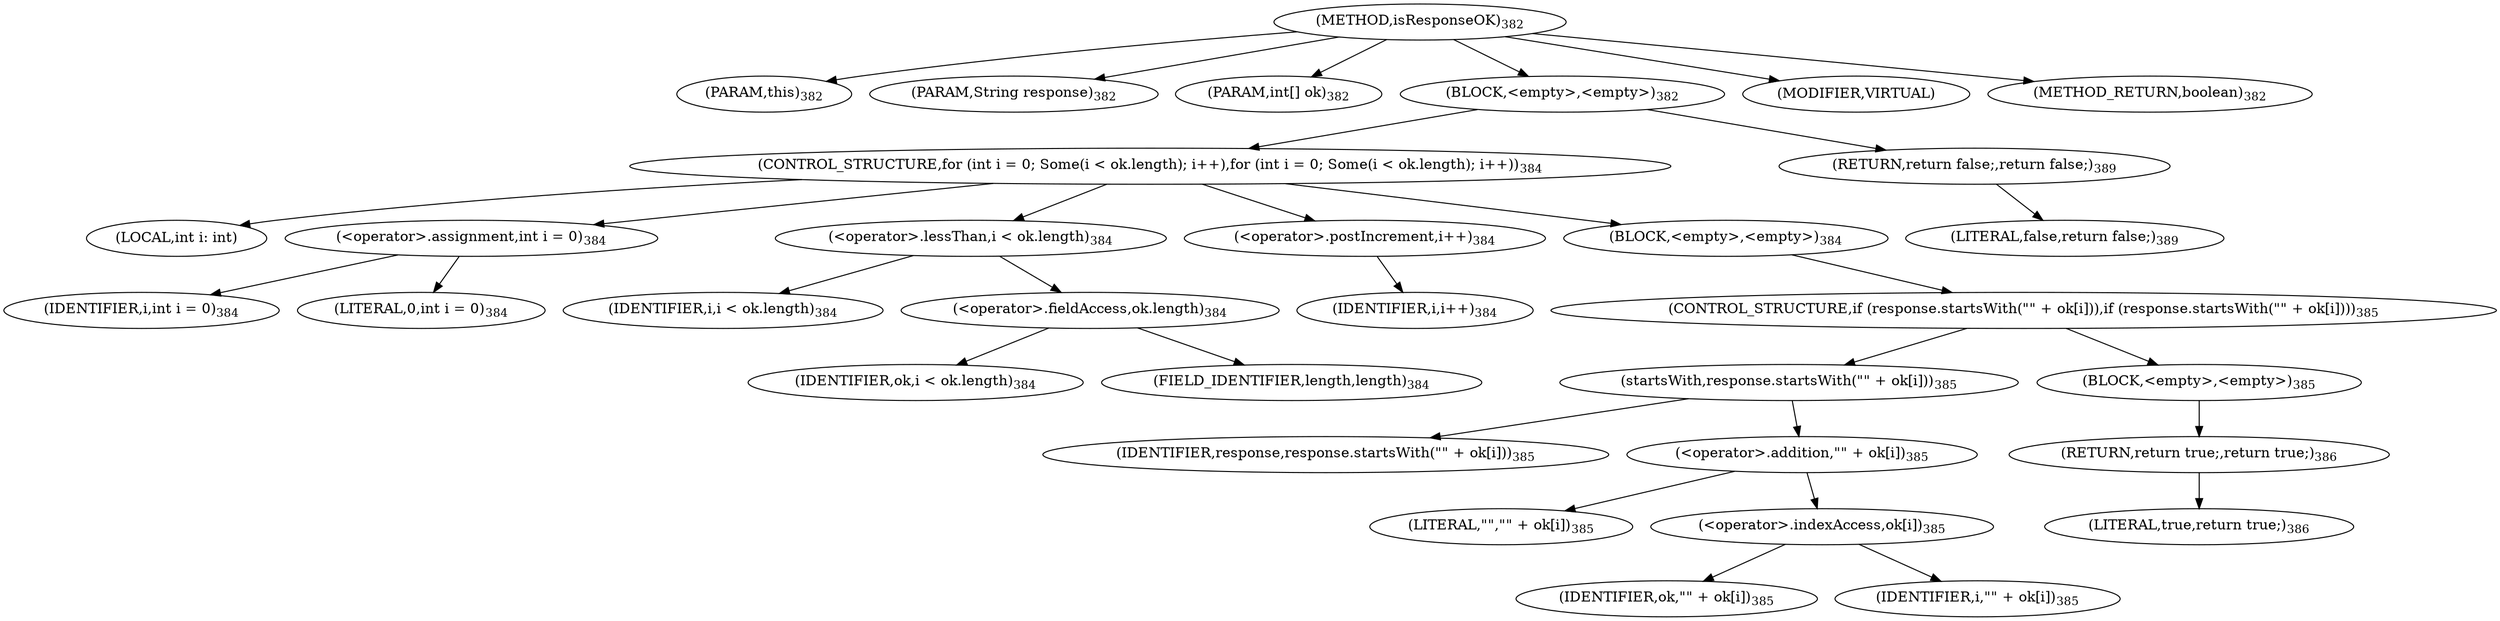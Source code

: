 digraph "isResponseOK" {  
"761" [label = <(METHOD,isResponseOK)<SUB>382</SUB>> ]
"762" [label = <(PARAM,this)<SUB>382</SUB>> ]
"763" [label = <(PARAM,String response)<SUB>382</SUB>> ]
"764" [label = <(PARAM,int[] ok)<SUB>382</SUB>> ]
"765" [label = <(BLOCK,&lt;empty&gt;,&lt;empty&gt;)<SUB>382</SUB>> ]
"766" [label = <(CONTROL_STRUCTURE,for (int i = 0; Some(i &lt; ok.length); i++),for (int i = 0; Some(i &lt; ok.length); i++))<SUB>384</SUB>> ]
"767" [label = <(LOCAL,int i: int)> ]
"768" [label = <(&lt;operator&gt;.assignment,int i = 0)<SUB>384</SUB>> ]
"769" [label = <(IDENTIFIER,i,int i = 0)<SUB>384</SUB>> ]
"770" [label = <(LITERAL,0,int i = 0)<SUB>384</SUB>> ]
"771" [label = <(&lt;operator&gt;.lessThan,i &lt; ok.length)<SUB>384</SUB>> ]
"772" [label = <(IDENTIFIER,i,i &lt; ok.length)<SUB>384</SUB>> ]
"773" [label = <(&lt;operator&gt;.fieldAccess,ok.length)<SUB>384</SUB>> ]
"774" [label = <(IDENTIFIER,ok,i &lt; ok.length)<SUB>384</SUB>> ]
"775" [label = <(FIELD_IDENTIFIER,length,length)<SUB>384</SUB>> ]
"776" [label = <(&lt;operator&gt;.postIncrement,i++)<SUB>384</SUB>> ]
"777" [label = <(IDENTIFIER,i,i++)<SUB>384</SUB>> ]
"778" [label = <(BLOCK,&lt;empty&gt;,&lt;empty&gt;)<SUB>384</SUB>> ]
"779" [label = <(CONTROL_STRUCTURE,if (response.startsWith(&quot;&quot; + ok[i])),if (response.startsWith(&quot;&quot; + ok[i])))<SUB>385</SUB>> ]
"780" [label = <(startsWith,response.startsWith(&quot;&quot; + ok[i]))<SUB>385</SUB>> ]
"781" [label = <(IDENTIFIER,response,response.startsWith(&quot;&quot; + ok[i]))<SUB>385</SUB>> ]
"782" [label = <(&lt;operator&gt;.addition,&quot;&quot; + ok[i])<SUB>385</SUB>> ]
"783" [label = <(LITERAL,&quot;&quot;,&quot;&quot; + ok[i])<SUB>385</SUB>> ]
"784" [label = <(&lt;operator&gt;.indexAccess,ok[i])<SUB>385</SUB>> ]
"785" [label = <(IDENTIFIER,ok,&quot;&quot; + ok[i])<SUB>385</SUB>> ]
"786" [label = <(IDENTIFIER,i,&quot;&quot; + ok[i])<SUB>385</SUB>> ]
"787" [label = <(BLOCK,&lt;empty&gt;,&lt;empty&gt;)<SUB>385</SUB>> ]
"788" [label = <(RETURN,return true;,return true;)<SUB>386</SUB>> ]
"789" [label = <(LITERAL,true,return true;)<SUB>386</SUB>> ]
"790" [label = <(RETURN,return false;,return false;)<SUB>389</SUB>> ]
"791" [label = <(LITERAL,false,return false;)<SUB>389</SUB>> ]
"792" [label = <(MODIFIER,VIRTUAL)> ]
"793" [label = <(METHOD_RETURN,boolean)<SUB>382</SUB>> ]
  "761" -> "762" 
  "761" -> "763" 
  "761" -> "764" 
  "761" -> "765" 
  "761" -> "792" 
  "761" -> "793" 
  "765" -> "766" 
  "765" -> "790" 
  "766" -> "767" 
  "766" -> "768" 
  "766" -> "771" 
  "766" -> "776" 
  "766" -> "778" 
  "768" -> "769" 
  "768" -> "770" 
  "771" -> "772" 
  "771" -> "773" 
  "773" -> "774" 
  "773" -> "775" 
  "776" -> "777" 
  "778" -> "779" 
  "779" -> "780" 
  "779" -> "787" 
  "780" -> "781" 
  "780" -> "782" 
  "782" -> "783" 
  "782" -> "784" 
  "784" -> "785" 
  "784" -> "786" 
  "787" -> "788" 
  "788" -> "789" 
  "790" -> "791" 
}
